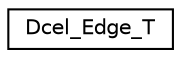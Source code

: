 digraph "Graphical Class Hierarchy"
{
  edge [fontname="Helvetica",fontsize="10",labelfontname="Helvetica",labelfontsize="10"];
  node [fontname="Helvetica",fontsize="10",shape=record];
  rankdir="LR";
  Node0 [label="Dcel_Edge_T",height=0.2,width=0.4,color="black", fillcolor="white", style="filled",URL="$structDcel__Edge__T.html"];
}
